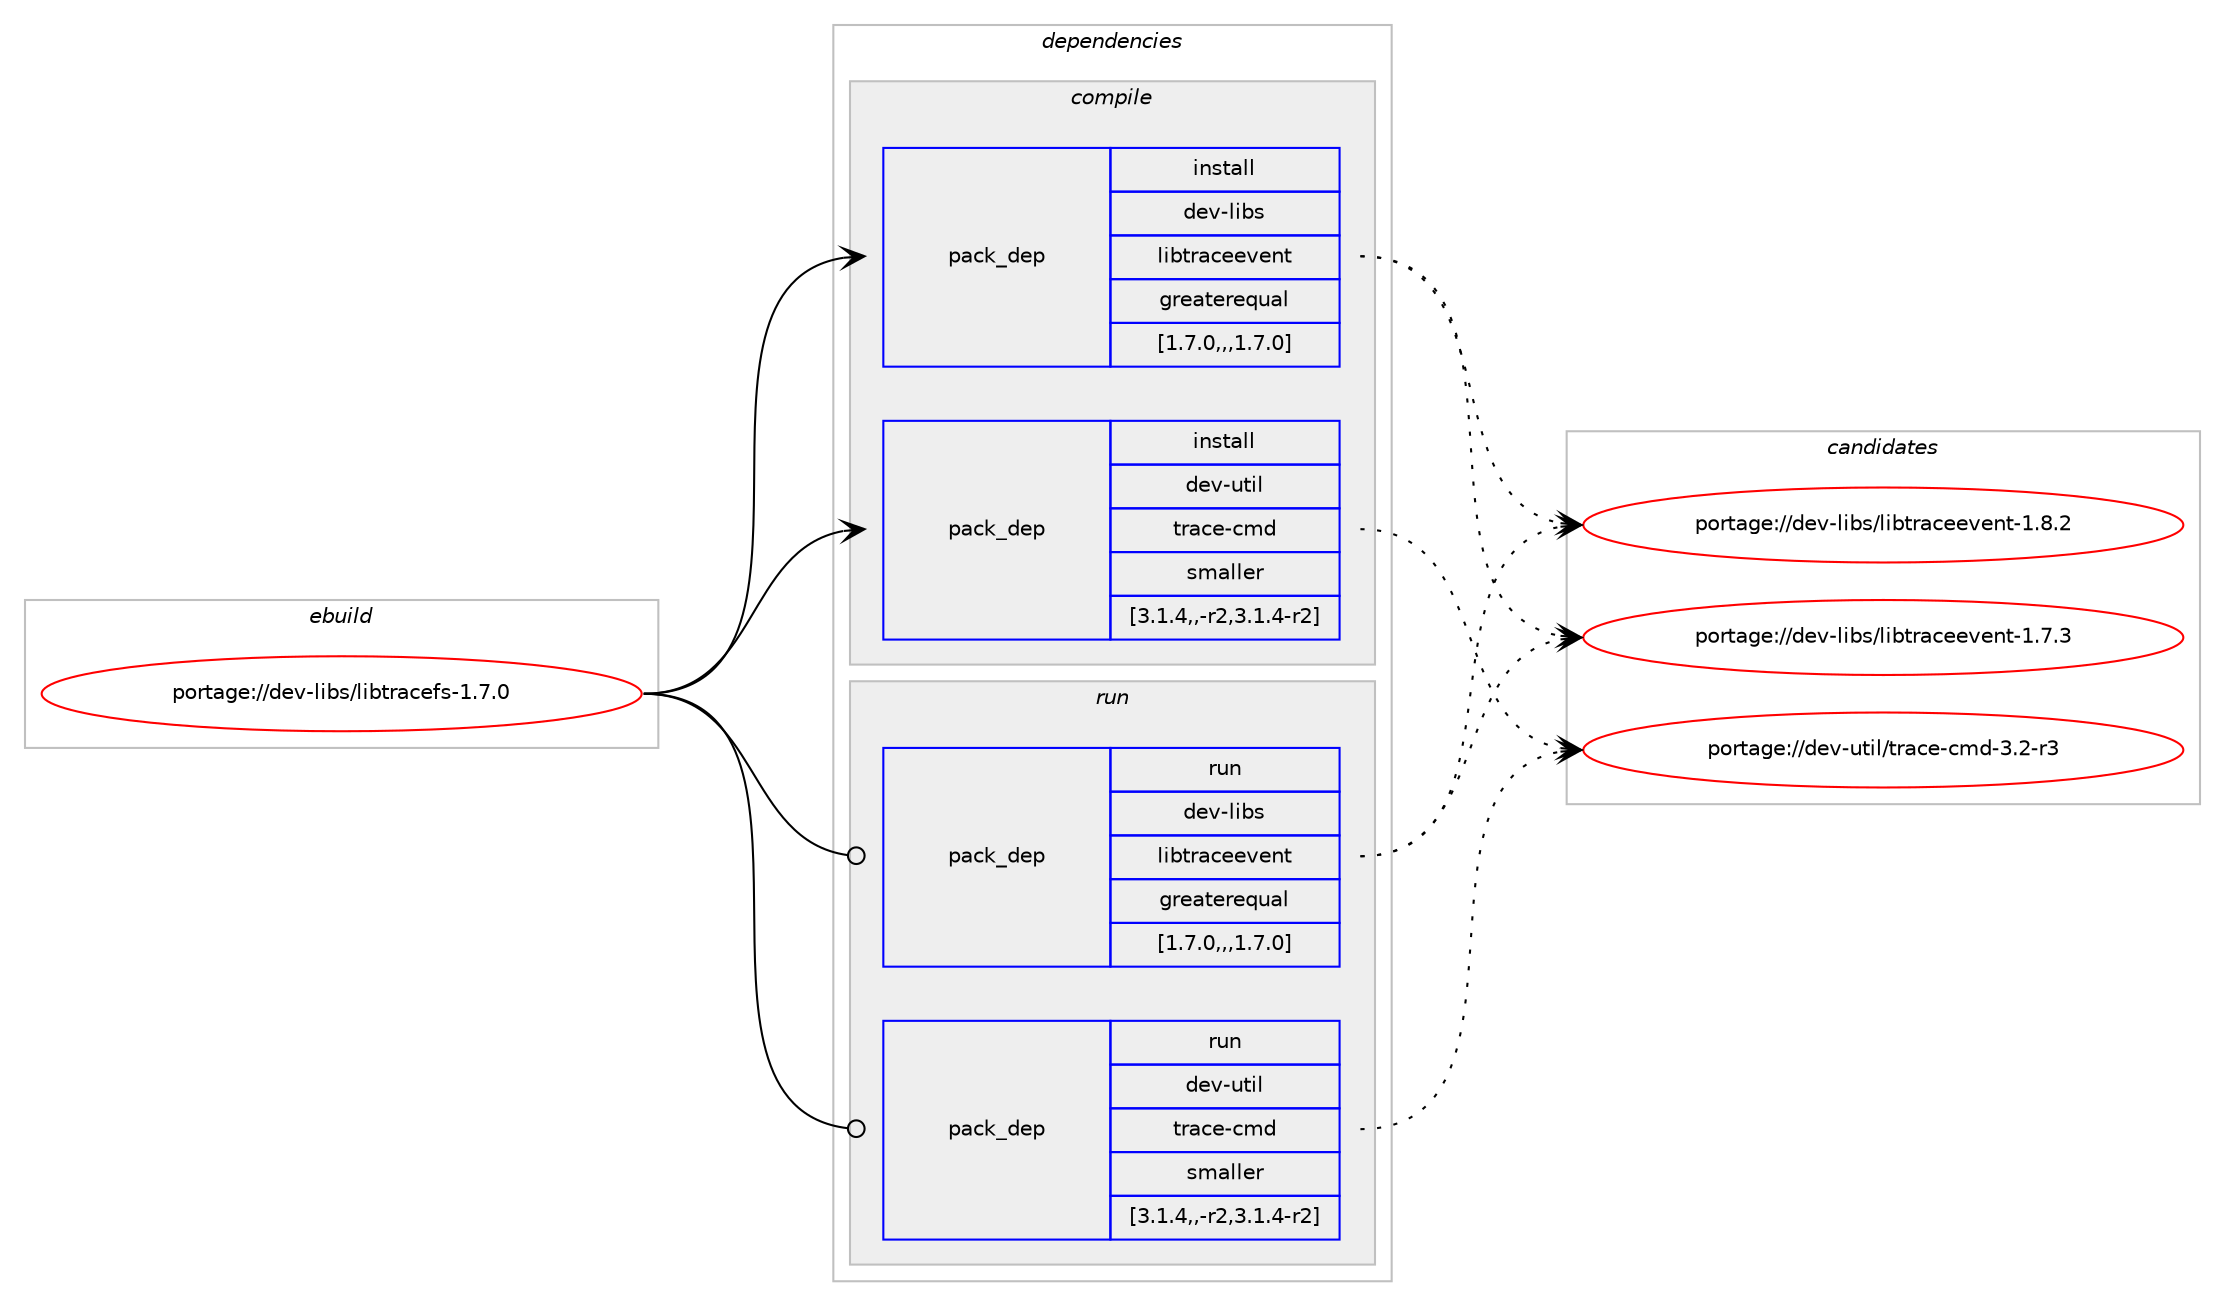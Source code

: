 digraph prolog {

# *************
# Graph options
# *************

newrank=true;
concentrate=true;
compound=true;
graph [rankdir=LR,fontname=Helvetica,fontsize=10,ranksep=1.5];#, ranksep=2.5, nodesep=0.2];
edge  [arrowhead=vee];
node  [fontname=Helvetica,fontsize=10];

# **********
# The ebuild
# **********

subgraph cluster_leftcol {
color=gray;
label=<<i>ebuild</i>>;
id [label="portage://dev-libs/libtracefs-1.7.0", color=red, width=4, href="../dev-libs/libtracefs-1.7.0.svg"];
}

# ****************
# The dependencies
# ****************

subgraph cluster_midcol {
color=gray;
label=<<i>dependencies</i>>;
subgraph cluster_compile {
fillcolor="#eeeeee";
style=filled;
label=<<i>compile</i>>;
subgraph pack83121 {
dependency111645 [label=<<TABLE BORDER="0" CELLBORDER="1" CELLSPACING="0" CELLPADDING="4" WIDTH="220"><TR><TD ROWSPAN="6" CELLPADDING="30">pack_dep</TD></TR><TR><TD WIDTH="110">install</TD></TR><TR><TD>dev-libs</TD></TR><TR><TD>libtraceevent</TD></TR><TR><TD>greaterequal</TD></TR><TR><TD>[1.7.0,,,1.7.0]</TD></TR></TABLE>>, shape=none, color=blue];
}
id:e -> dependency111645:w [weight=20,style="solid",arrowhead="vee"];
subgraph pack83122 {
dependency111646 [label=<<TABLE BORDER="0" CELLBORDER="1" CELLSPACING="0" CELLPADDING="4" WIDTH="220"><TR><TD ROWSPAN="6" CELLPADDING="30">pack_dep</TD></TR><TR><TD WIDTH="110">install</TD></TR><TR><TD>dev-util</TD></TR><TR><TD>trace-cmd</TD></TR><TR><TD>smaller</TD></TR><TR><TD>[3.1.4,,-r2,3.1.4-r2]</TD></TR></TABLE>>, shape=none, color=blue];
}
id:e -> dependency111646:w [weight=20,style="solid",arrowhead="vee"];
}
subgraph cluster_compileandrun {
fillcolor="#eeeeee";
style=filled;
label=<<i>compile and run</i>>;
}
subgraph cluster_run {
fillcolor="#eeeeee";
style=filled;
label=<<i>run</i>>;
subgraph pack83123 {
dependency111647 [label=<<TABLE BORDER="0" CELLBORDER="1" CELLSPACING="0" CELLPADDING="4" WIDTH="220"><TR><TD ROWSPAN="6" CELLPADDING="30">pack_dep</TD></TR><TR><TD WIDTH="110">run</TD></TR><TR><TD>dev-libs</TD></TR><TR><TD>libtraceevent</TD></TR><TR><TD>greaterequal</TD></TR><TR><TD>[1.7.0,,,1.7.0]</TD></TR></TABLE>>, shape=none, color=blue];
}
id:e -> dependency111647:w [weight=20,style="solid",arrowhead="odot"];
subgraph pack83124 {
dependency111648 [label=<<TABLE BORDER="0" CELLBORDER="1" CELLSPACING="0" CELLPADDING="4" WIDTH="220"><TR><TD ROWSPAN="6" CELLPADDING="30">pack_dep</TD></TR><TR><TD WIDTH="110">run</TD></TR><TR><TD>dev-util</TD></TR><TR><TD>trace-cmd</TD></TR><TR><TD>smaller</TD></TR><TR><TD>[3.1.4,,-r2,3.1.4-r2]</TD></TR></TABLE>>, shape=none, color=blue];
}
id:e -> dependency111648:w [weight=20,style="solid",arrowhead="odot"];
}
}

# **************
# The candidates
# **************

subgraph cluster_choices {
rank=same;
color=gray;
label=<<i>candidates</i>>;

subgraph choice83121 {
color=black;
nodesep=1;
choice100101118451081059811547108105981161149799101101118101110116454946564650 [label="portage://dev-libs/libtraceevent-1.8.2", color=red, width=4,href="../dev-libs/libtraceevent-1.8.2.svg"];
choice100101118451081059811547108105981161149799101101118101110116454946554651 [label="portage://dev-libs/libtraceevent-1.7.3", color=red, width=4,href="../dev-libs/libtraceevent-1.7.3.svg"];
dependency111645:e -> choice100101118451081059811547108105981161149799101101118101110116454946564650:w [style=dotted,weight="100"];
dependency111645:e -> choice100101118451081059811547108105981161149799101101118101110116454946554651:w [style=dotted,weight="100"];
}
subgraph choice83122 {
color=black;
nodesep=1;
choice100101118451171161051084711611497991014599109100455146504511451 [label="portage://dev-util/trace-cmd-3.2-r3", color=red, width=4,href="../dev-util/trace-cmd-3.2-r3.svg"];
dependency111646:e -> choice100101118451171161051084711611497991014599109100455146504511451:w [style=dotted,weight="100"];
}
subgraph choice83123 {
color=black;
nodesep=1;
choice100101118451081059811547108105981161149799101101118101110116454946564650 [label="portage://dev-libs/libtraceevent-1.8.2", color=red, width=4,href="../dev-libs/libtraceevent-1.8.2.svg"];
choice100101118451081059811547108105981161149799101101118101110116454946554651 [label="portage://dev-libs/libtraceevent-1.7.3", color=red, width=4,href="../dev-libs/libtraceevent-1.7.3.svg"];
dependency111647:e -> choice100101118451081059811547108105981161149799101101118101110116454946564650:w [style=dotted,weight="100"];
dependency111647:e -> choice100101118451081059811547108105981161149799101101118101110116454946554651:w [style=dotted,weight="100"];
}
subgraph choice83124 {
color=black;
nodesep=1;
choice100101118451171161051084711611497991014599109100455146504511451 [label="portage://dev-util/trace-cmd-3.2-r3", color=red, width=4,href="../dev-util/trace-cmd-3.2-r3.svg"];
dependency111648:e -> choice100101118451171161051084711611497991014599109100455146504511451:w [style=dotted,weight="100"];
}
}

}
